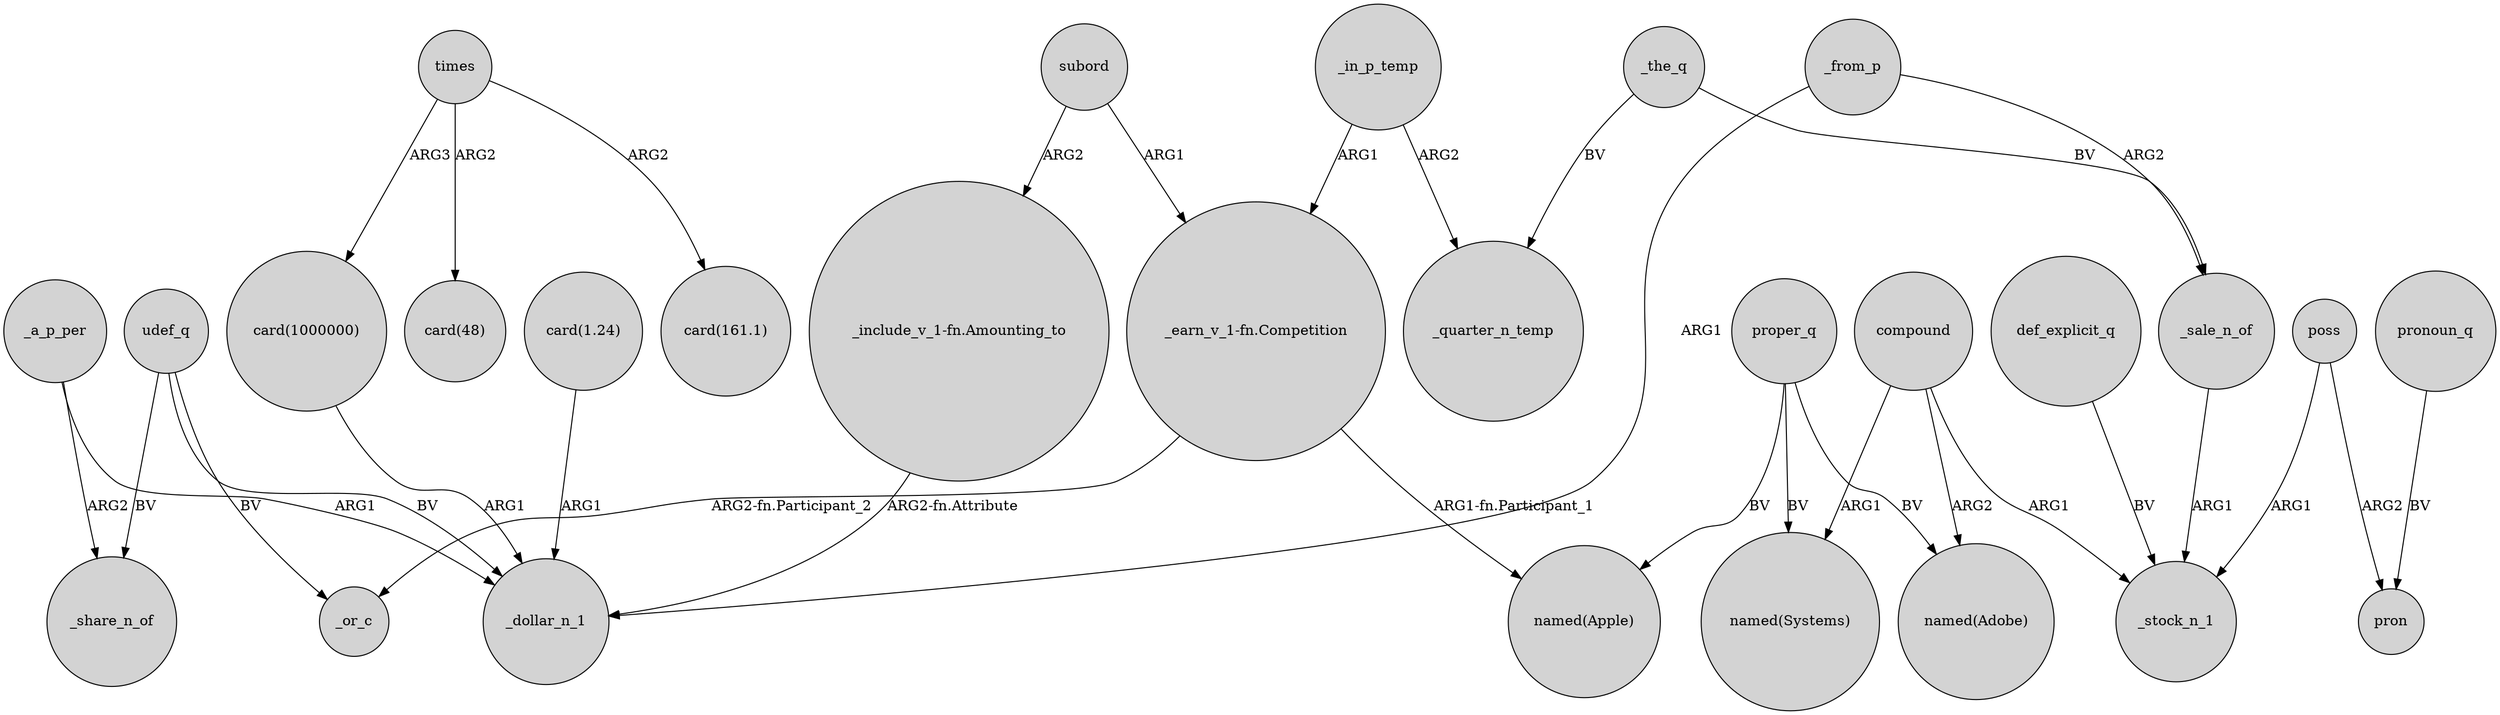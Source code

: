 digraph {
	node [shape=circle style=filled]
	proper_q -> "named(Apple)" [label=BV]
	"card(1.24)" -> _dollar_n_1 [label=ARG1]
	_in_p_temp -> _quarter_n_temp [label=ARG2]
	_from_p -> _dollar_n_1 [label=ARG1]
	compound -> "named(Adobe)" [label=ARG2]
	_the_q -> _quarter_n_temp [label=BV]
	_sale_n_of -> _stock_n_1 [label=ARG1]
	times -> "card(1000000)" [label=ARG3]
	subord -> "_earn_v_1-fn.Competition" [label=ARG1]
	def_explicit_q -> _stock_n_1 [label=BV]
	compound -> _stock_n_1 [label=ARG1]
	udef_q -> _or_c [label=BV]
	_from_p -> _sale_n_of [label=ARG2]
	pronoun_q -> pron [label=BV]
	"_include_v_1-fn.Amounting_to" -> _dollar_n_1 [label="ARG2-fn.Attribute"]
	poss -> pron [label=ARG2]
	times -> "card(48)" [label=ARG2]
	proper_q -> "named(Systems)" [label=BV]
	_a_p_per -> _share_n_of [label=ARG2]
	compound -> "named(Systems)" [label=ARG1]
	udef_q -> _share_n_of [label=BV]
	proper_q -> "named(Adobe)" [label=BV]
	_in_p_temp -> "_earn_v_1-fn.Competition" [label=ARG1]
	times -> "card(161.1)" [label=ARG2]
	poss -> _stock_n_1 [label=ARG1]
	"_earn_v_1-fn.Competition" -> "named(Apple)" [label="ARG1-fn.Participant_1"]
	"_earn_v_1-fn.Competition" -> _or_c [label="ARG2-fn.Participant_2"]
	udef_q -> _dollar_n_1 [label=BV]
	"card(1000000)" -> _dollar_n_1 [label=ARG1]
	subord -> "_include_v_1-fn.Amounting_to" [label=ARG2]
	_a_p_per -> _dollar_n_1 [label=ARG1]
	_the_q -> _sale_n_of [label=BV]
}
